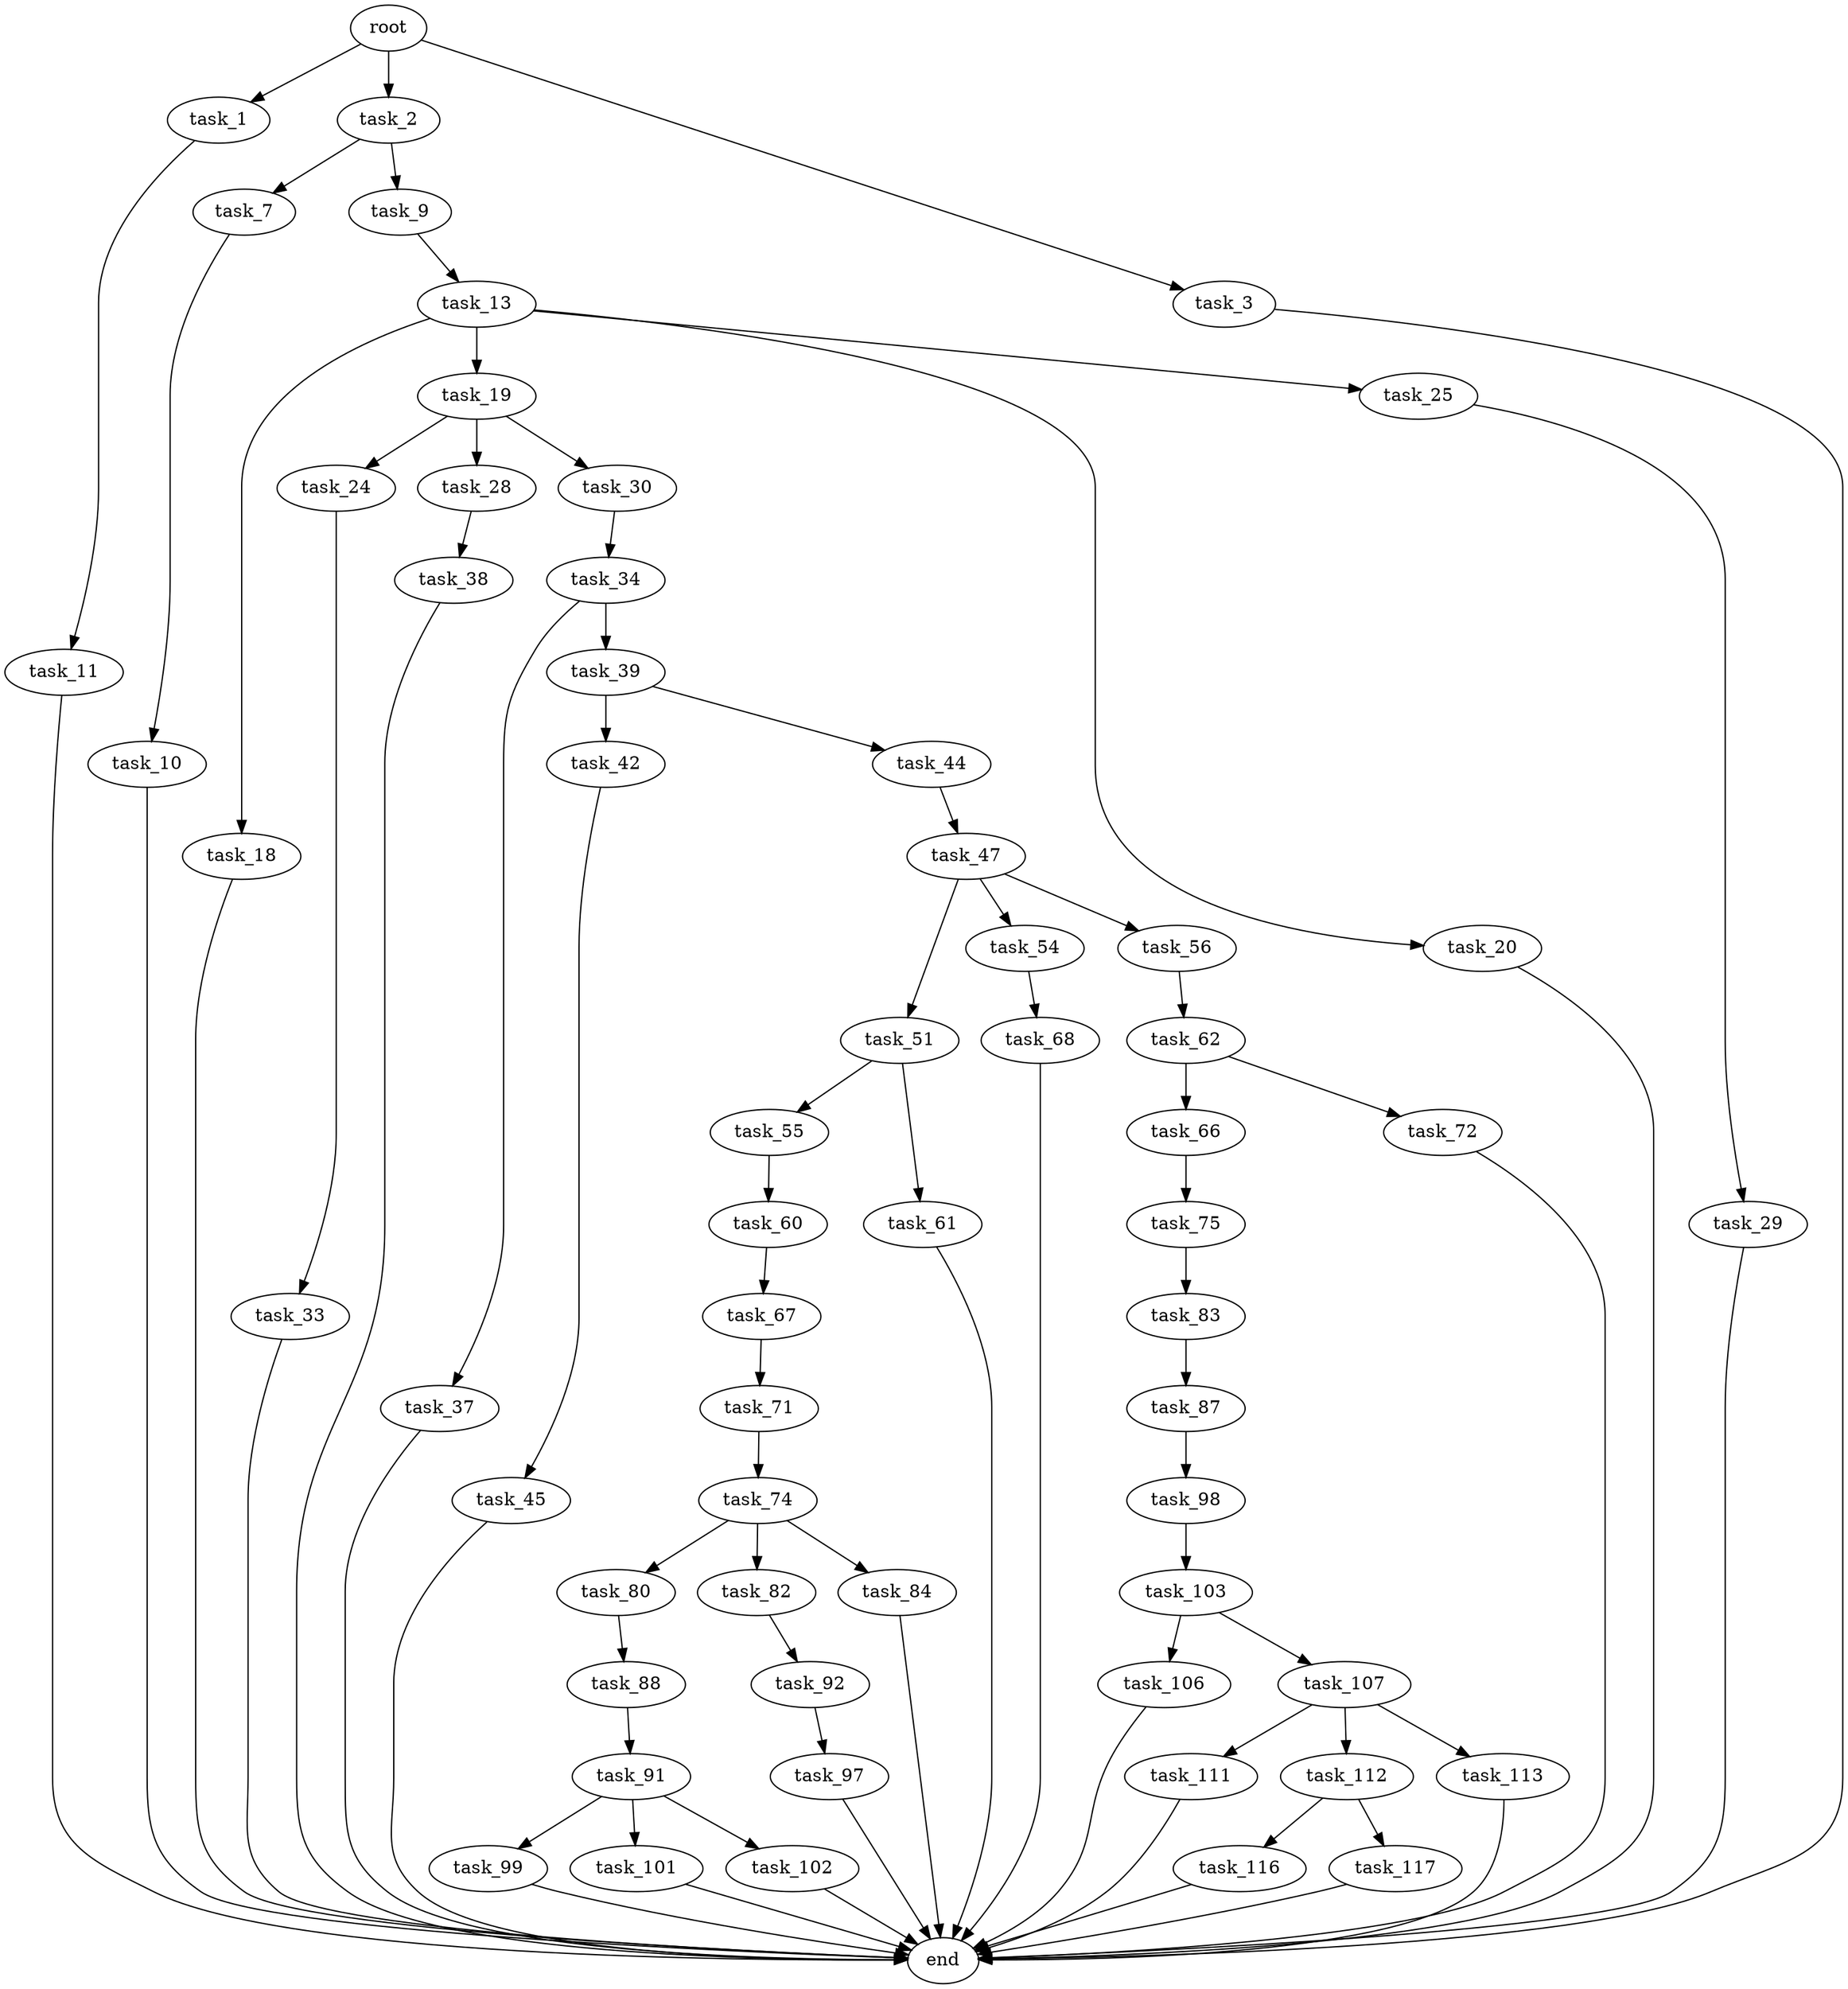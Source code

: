 digraph G {
  root [size="0.000000"];
  task_1 [size="123652768530.000000"];
  task_2 [size="549755813888.000000"];
  task_3 [size="108903447824.000000"];
  task_7 [size="368293445632.000000"];
  task_9 [size="8589934592.000000"];
  task_10 [size="23851183628.000000"];
  task_11 [size="703007404438.000000"];
  task_13 [size="12348737121.000000"];
  task_18 [size="13024258280.000000"];
  task_19 [size="468867737.000000"];
  task_20 [size="10981509996.000000"];
  task_24 [size="9480513873.000000"];
  task_25 [size="87573832558.000000"];
  task_28 [size="1073741824000.000000"];
  task_29 [size="1389744753556.000000"];
  task_30 [size="454791486673.000000"];
  task_33 [size="32876673331.000000"];
  task_34 [size="13266928504.000000"];
  task_37 [size="897485730938.000000"];
  task_38 [size="28991029248.000000"];
  task_39 [size="782757789696.000000"];
  task_42 [size="3170941648.000000"];
  task_44 [size="134217728000.000000"];
  task_45 [size="1832673127.000000"];
  task_47 [size="15757561490.000000"];
  task_51 [size="106315188361.000000"];
  task_54 [size="28121128478.000000"];
  task_55 [size="96501669114.000000"];
  task_56 [size="1125735190.000000"];
  task_60 [size="34276427120.000000"];
  task_61 [size="27500502051.000000"];
  task_62 [size="20308547587.000000"];
  task_66 [size="549755813888.000000"];
  task_67 [size="368293445632.000000"];
  task_68 [size="2339961875.000000"];
  task_71 [size="1101066034938.000000"];
  task_72 [size="938415023085.000000"];
  task_74 [size="231928233984.000000"];
  task_75 [size="1003157048949.000000"];
  task_80 [size="38608536213.000000"];
  task_82 [size="8367271780.000000"];
  task_83 [size="1921209630.000000"];
  task_84 [size="8589934592.000000"];
  task_87 [size="370372136029.000000"];
  task_88 [size="277537666976.000000"];
  task_91 [size="27508514609.000000"];
  task_92 [size="913051940338.000000"];
  task_97 [size="782757789696.000000"];
  task_98 [size="45600631556.000000"];
  task_99 [size="162655095696.000000"];
  task_101 [size="224530692394.000000"];
  task_102 [size="267827987662.000000"];
  task_103 [size="231928233984.000000"];
  task_106 [size="2938955410.000000"];
  task_107 [size="5820462628.000000"];
  task_111 [size="28991029248.000000"];
  task_112 [size="597084366.000000"];
  task_113 [size="1073741824000.000000"];
  task_116 [size="21455494114.000000"];
  task_117 [size="191598631284.000000"];
  end [size="0.000000"];

  root -> task_1 [size="1.000000"];
  root -> task_2 [size="1.000000"];
  root -> task_3 [size="1.000000"];
  task_1 -> task_11 [size="411041792.000000"];
  task_2 -> task_7 [size="536870912.000000"];
  task_2 -> task_9 [size="536870912.000000"];
  task_3 -> end [size="1.000000"];
  task_7 -> task_10 [size="411041792.000000"];
  task_9 -> task_13 [size="33554432.000000"];
  task_10 -> end [size="1.000000"];
  task_11 -> end [size="1.000000"];
  task_13 -> task_18 [size="411041792.000000"];
  task_13 -> task_19 [size="411041792.000000"];
  task_13 -> task_20 [size="411041792.000000"];
  task_13 -> task_25 [size="411041792.000000"];
  task_18 -> end [size="1.000000"];
  task_19 -> task_24 [size="33554432.000000"];
  task_19 -> task_28 [size="33554432.000000"];
  task_19 -> task_30 [size="33554432.000000"];
  task_20 -> end [size="1.000000"];
  task_24 -> task_33 [size="33554432.000000"];
  task_25 -> task_29 [size="75497472.000000"];
  task_28 -> task_38 [size="838860800.000000"];
  task_29 -> end [size="1.000000"];
  task_30 -> task_34 [size="536870912.000000"];
  task_33 -> end [size="1.000000"];
  task_34 -> task_37 [size="209715200.000000"];
  task_34 -> task_39 [size="209715200.000000"];
  task_37 -> end [size="1.000000"];
  task_38 -> end [size="1.000000"];
  task_39 -> task_42 [size="679477248.000000"];
  task_39 -> task_44 [size="679477248.000000"];
  task_42 -> task_45 [size="134217728.000000"];
  task_44 -> task_47 [size="209715200.000000"];
  task_45 -> end [size="1.000000"];
  task_47 -> task_51 [size="301989888.000000"];
  task_47 -> task_54 [size="301989888.000000"];
  task_47 -> task_56 [size="301989888.000000"];
  task_51 -> task_55 [size="75497472.000000"];
  task_51 -> task_61 [size="75497472.000000"];
  task_54 -> task_68 [size="134217728.000000"];
  task_55 -> task_60 [size="75497472.000000"];
  task_56 -> task_62 [size="75497472.000000"];
  task_60 -> task_67 [size="536870912.000000"];
  task_61 -> end [size="1.000000"];
  task_62 -> task_66 [size="411041792.000000"];
  task_62 -> task_72 [size="411041792.000000"];
  task_66 -> task_75 [size="536870912.000000"];
  task_67 -> task_71 [size="411041792.000000"];
  task_68 -> end [size="1.000000"];
  task_71 -> task_74 [size="679477248.000000"];
  task_72 -> end [size="1.000000"];
  task_74 -> task_80 [size="301989888.000000"];
  task_74 -> task_82 [size="301989888.000000"];
  task_74 -> task_84 [size="301989888.000000"];
  task_75 -> task_83 [size="679477248.000000"];
  task_80 -> task_88 [size="679477248.000000"];
  task_82 -> task_92 [size="134217728.000000"];
  task_83 -> task_87 [size="33554432.000000"];
  task_84 -> end [size="1.000000"];
  task_87 -> task_98 [size="411041792.000000"];
  task_88 -> task_91 [size="411041792.000000"];
  task_91 -> task_99 [size="33554432.000000"];
  task_91 -> task_101 [size="33554432.000000"];
  task_91 -> task_102 [size="33554432.000000"];
  task_92 -> task_97 [size="838860800.000000"];
  task_97 -> end [size="1.000000"];
  task_98 -> task_103 [size="838860800.000000"];
  task_99 -> end [size="1.000000"];
  task_101 -> end [size="1.000000"];
  task_102 -> end [size="1.000000"];
  task_103 -> task_106 [size="301989888.000000"];
  task_103 -> task_107 [size="301989888.000000"];
  task_106 -> end [size="1.000000"];
  task_107 -> task_111 [size="301989888.000000"];
  task_107 -> task_112 [size="301989888.000000"];
  task_107 -> task_113 [size="301989888.000000"];
  task_111 -> end [size="1.000000"];
  task_112 -> task_116 [size="33554432.000000"];
  task_112 -> task_117 [size="33554432.000000"];
  task_113 -> end [size="1.000000"];
  task_116 -> end [size="1.000000"];
  task_117 -> end [size="1.000000"];
}
